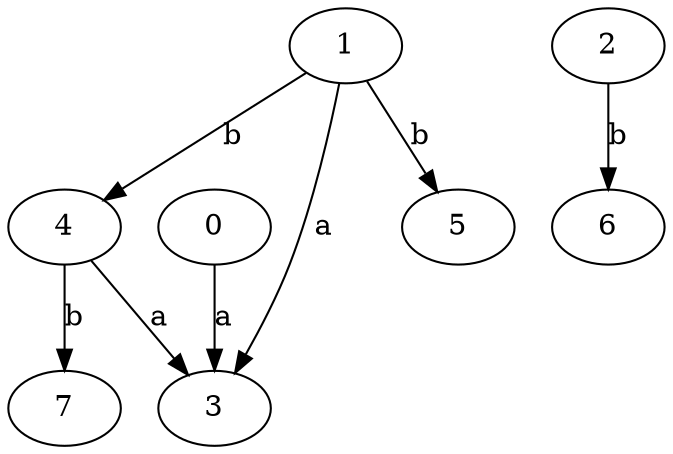 strict digraph  {
1;
2;
3;
4;
0;
5;
6;
7;
1 -> 3  [label=a];
1 -> 4  [label=b];
1 -> 5  [label=b];
2 -> 6  [label=b];
4 -> 3  [label=a];
4 -> 7  [label=b];
0 -> 3  [label=a];
}
